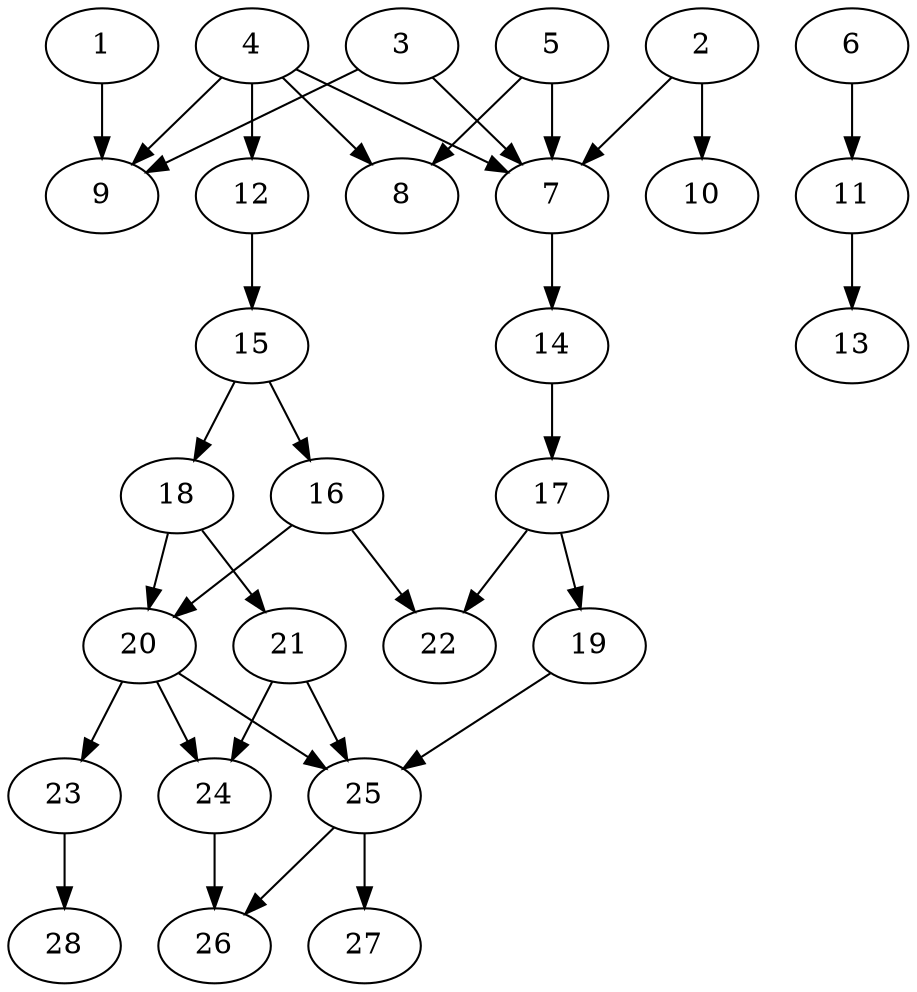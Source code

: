 // DAG (tier=2-normal, mode=data, n=28, ccr=0.412, fat=0.515, density=0.546, regular=0.583, jump=0.186, mindata=2097152, maxdata=16777216)
// DAG automatically generated by daggen at Sun Aug 24 16:33:34 2025
// /home/ermia/Project/Environments/daggen/bin/daggen --dot --ccr 0.412 --fat 0.515 --regular 0.583 --density 0.546 --jump 0.186 --mindata 2097152 --maxdata 16777216 -n 28 
digraph G {
  1 [size="181189285190119194624", alpha="0.04", expect_size="90594642595059597312"]
  1 -> 9 [size ="256160204587008"]
  2 [size="342773815852963392", alpha="0.08", expect_size="171386907926481696"]
  2 -> 7 [size ="369738978951168"]
  2 -> 10 [size ="369738978951168"]
  3 [size="933156834908483616768", alpha="0.16", expect_size="466578417454241808384"]
  3 -> 7 [size ="763940875272192"]
  3 -> 9 [size ="763940875272192"]
  4 [size="116004446147328736", alpha="0.19", expect_size="58002223073664368"]
  4 -> 7 [size ="2001345003388928"]
  4 -> 8 [size ="2001345003388928"]
  4 -> 9 [size ="2001345003388928"]
  4 -> 12 [size ="2001345003388928"]
  5 [size="2290085340070854912", alpha="0.10", expect_size="1145042670035427456"]
  5 -> 7 [size ="1882155676336128"]
  5 -> 8 [size ="1882155676336128"]
  6 [size="1567052931375109767168", alpha="0.06", expect_size="783526465687554883584"]
  6 -> 11 [size ="1079308915310592"]
  7 [size="729980215005196320768", alpha="0.13", expect_size="364990107502598160384"]
  7 -> 14 [size ="648580738056192"]
  8 [size="727504013603140736", alpha="0.11", expect_size="363752006801570368"]
  9 [size="57146469353588736", alpha="0.01", expect_size="28573234676794368"]
  10 [size="2971674196926529536000", alpha="0.07", expect_size="1485837098463264768000"]
  11 [size="64719148667207616", alpha="0.11", expect_size="32359574333603808"]
  11 -> 13 [size ="1041209803931648"]
  12 [size="4810488390618534912", alpha="0.15", expect_size="2405244195309267456"]
  12 -> 15 [size ="1731257327157248"]
  13 [size="12147975885467982", alpha="0.17", expect_size="6073987942733991"]
  14 [size="620405435809036672", alpha="0.20", expect_size="310202717904518336"]
  14 -> 17 [size ="751344935763968"]
  15 [size="4633862029837319798784", alpha="0.06", expect_size="2316931014918659899392"]
  15 -> 16 [size ="2223576384012288"]
  15 -> 18 [size ="2223576384012288"]
  16 [size="415818416866885369856", alpha="0.02", expect_size="207909208433442684928"]
  16 -> 20 [size ="445682724896768"]
  16 -> 22 [size ="445682724896768"]
  17 [size="76674335366431520", alpha="0.14", expect_size="38337167683215760"]
  17 -> 19 [size ="1802596775886848"]
  17 -> 22 [size ="1802596775886848"]
  18 [size="391328808235400429568", alpha="0.20", expect_size="195664404117700214784"]
  18 -> 20 [size ="428007323860992"]
  18 -> 21 [size ="428007323860992"]
  19 [size="984565810181681664", alpha="0.09", expect_size="492282905090840832"]
  19 -> 25 [size ="953065666510848"]
  20 [size="73511353492932128", alpha="0.07", expect_size="36755676746466064"]
  20 -> 23 [size ="148609903362048"]
  20 -> 24 [size ="148609903362048"]
  20 -> 25 [size ="148609903362048"]
  21 [size="69335537102707384", alpha="0.09", expect_size="34667768551353692"]
  21 -> 24 [size ="1939889499144192"]
  21 -> 25 [size ="1939889499144192"]
  22 [size="1700389780704968310784", alpha="0.13", expect_size="850194890352484155392"]
  23 [size="56212029326036936", alpha="0.09", expect_size="28106014663018468"]
  23 -> 28 [size ="107451701526528"]
  24 [size="21839154193109756", alpha="0.04", expect_size="10919577096554878"]
  24 -> 26 [size ="395916292915200"]
  25 [size="31112471075682496", alpha="0.16", expect_size="15556235537841248"]
  25 -> 26 [size ="624178503876608"]
  25 -> 27 [size ="624178503876608"]
  26 [size="3996736355403889", alpha="0.20", expect_size="1998368177701944"]
  27 [size="206480402053387517952", alpha="0.08", expect_size="103240201026693758976"]
  28 [size="24663691991575216", alpha="0.07", expect_size="12331845995787608"]
}